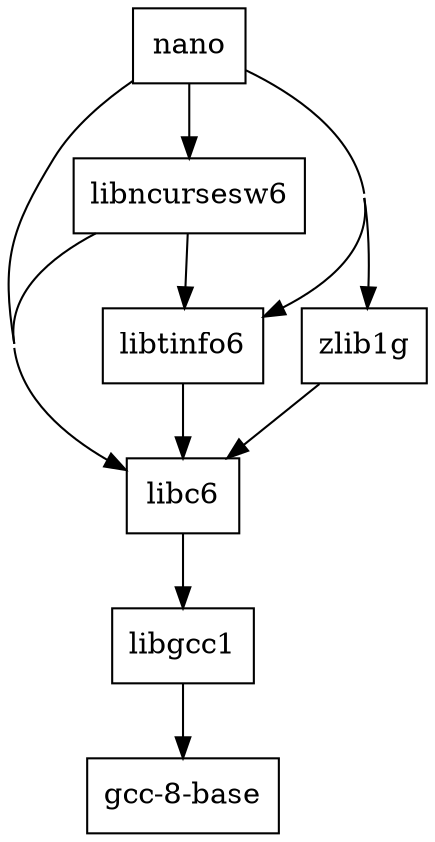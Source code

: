 /* apt-rdepends -dotty nano
 * y levels to fix, when compared with dot
 * this has no cycles
 */
digraph packages {
concentrate=true;
size="30,40";
"nano" [shape=box];
"nano" -> "libc6";
"nano" -> "libncursesw6";
"nano" -> "libtinfo6";
"nano" -> "zlib1g";
"libc6" [shape=box];
"libc6" -> "libgcc1";
"libgcc1" [shape=box];
"libgcc1" -> "gcc-8-base";
//"libgcc1" -> "libc6"; // omit cycle
"gcc-8-base" [shape=box];
"libncursesw6" [shape=box];
"libncursesw6" -> "libc6";
"libncursesw6" -> "libtinfo6";
"libtinfo6" [shape=box];
"libtinfo6" -> "libc6";
"zlib1g" [shape=box];
"zlib1g" -> "libc6";
}
